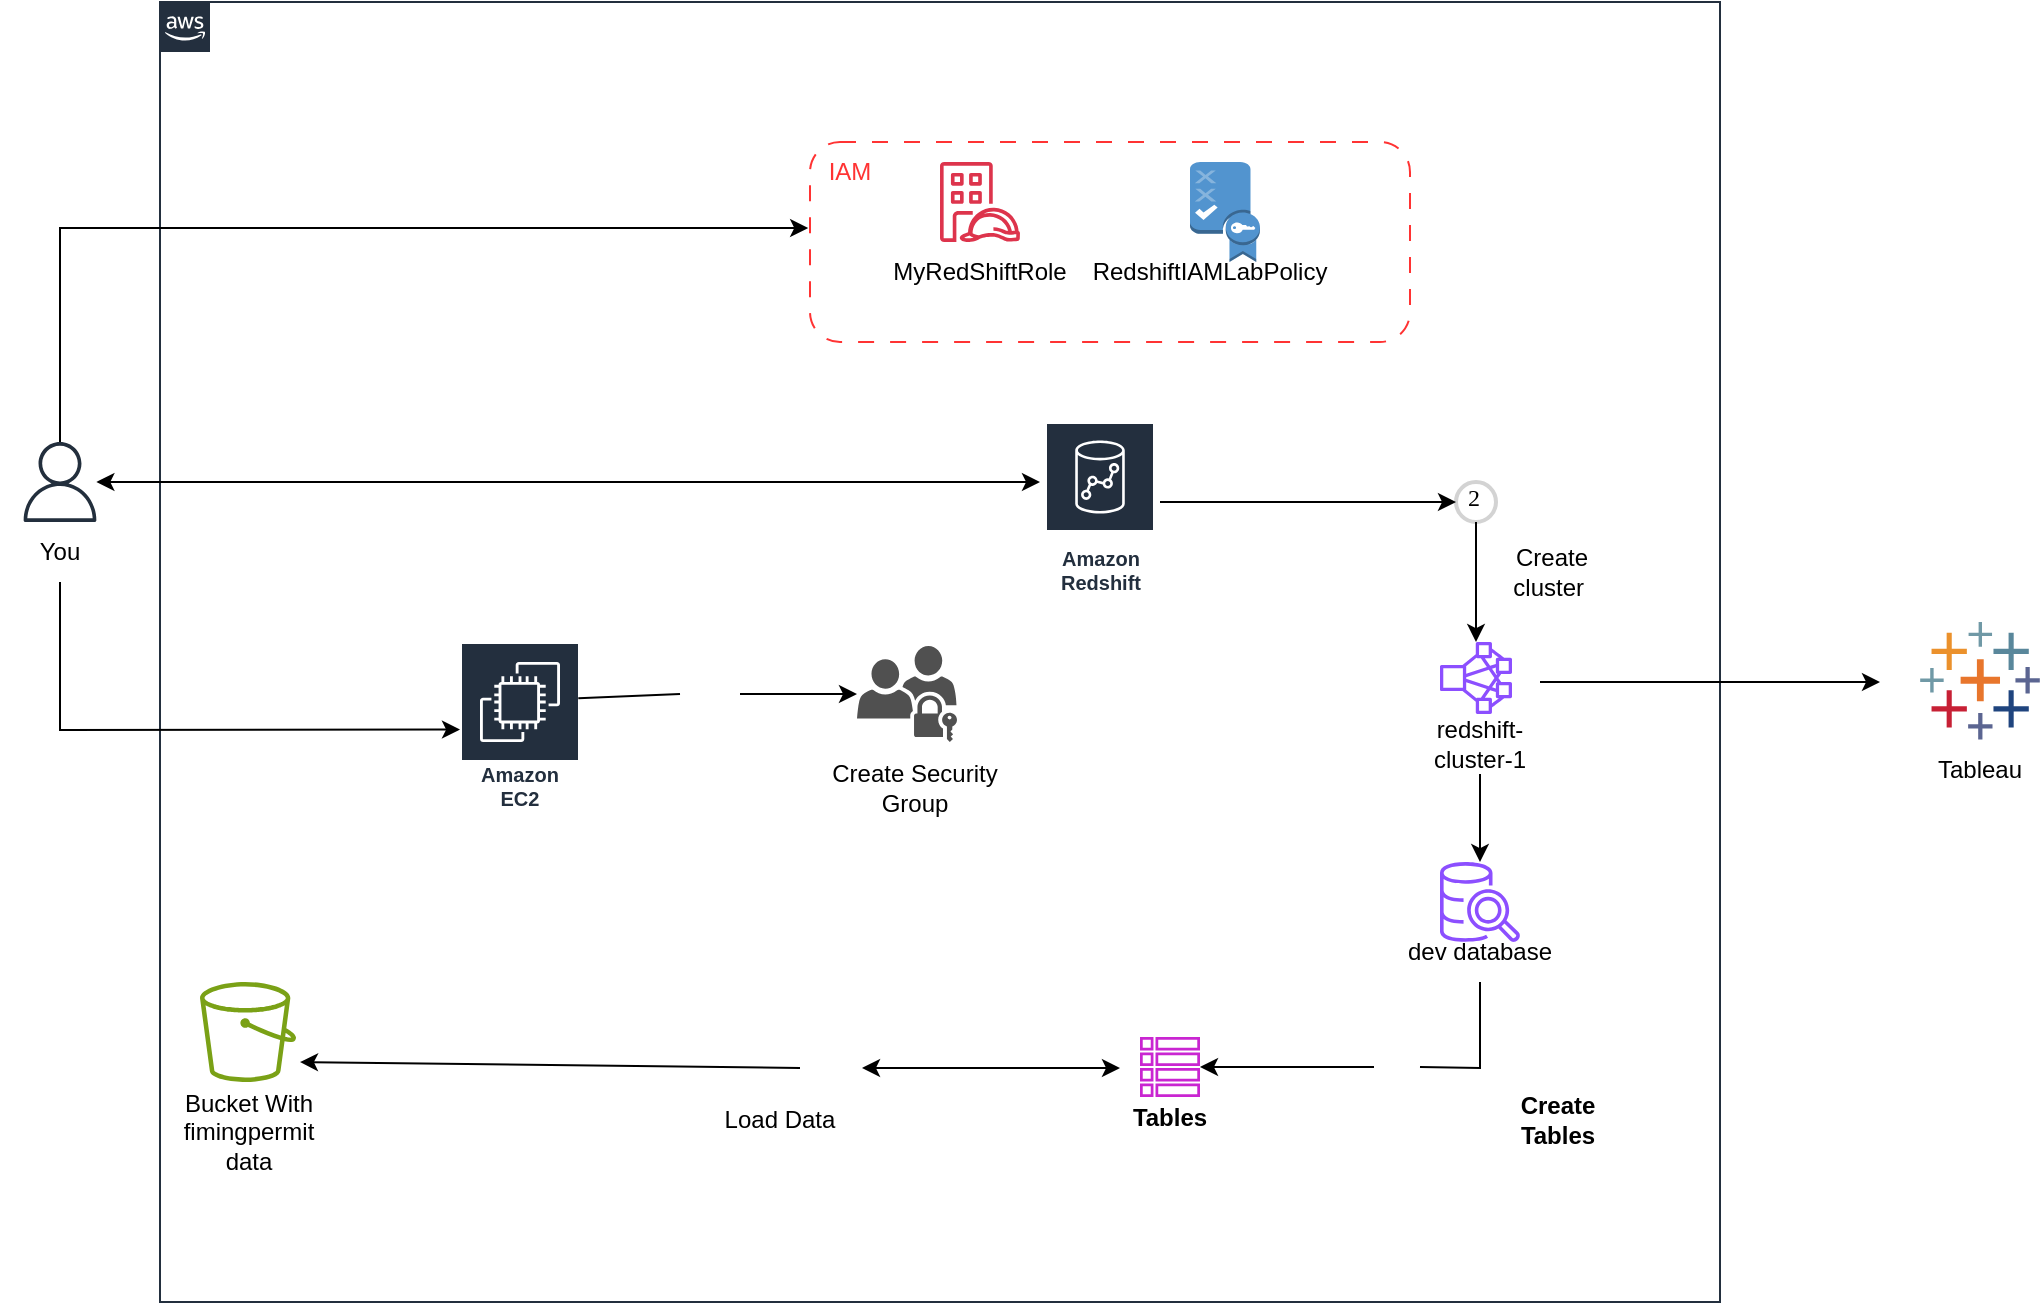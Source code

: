 <mxfile version="24.5.4" type="device">
  <diagram id="Ht1M8jgEwFfnCIfOTk4-" name="Page-1">
    <mxGraphModel dx="1158" dy="785" grid="1" gridSize="10" guides="1" tooltips="1" connect="1" arrows="1" fold="1" page="1" pageScale="1" pageWidth="1169" pageHeight="827" math="0" shadow="0">
      <root>
        <mxCell id="0" />
        <mxCell id="1" parent="0" />
        <mxCell id="UEzPUAAOIrF-is8g5C7q-74" value="" style="points=[[0,0],[0.25,0],[0.5,0],[0.75,0],[1,0],[1,0.25],[1,0.5],[1,0.75],[1,1],[0.75,1],[0.5,1],[0.25,1],[0,1],[0,0.75],[0,0.5],[0,0.25]];outlineConnect=0;gradientColor=none;html=1;whiteSpace=wrap;fontSize=12;fontStyle=0;shape=mxgraph.aws4.group;grIcon=mxgraph.aws4.group_aws_cloud_alt;strokeColor=#232F3E;fillColor=none;verticalAlign=top;align=left;spacingLeft=30;fontColor=#232F3E;dashed=0;labelBackgroundColor=#ffffff;container=1;pointerEvents=0;collapsible=0;recursiveResize=0;" parent="1" vertex="1">
          <mxGeometry x="110" y="100" width="780" height="650" as="geometry" />
        </mxCell>
        <mxCell id="F__c8lY7UyJYkzsv_LLx-3" value="" style="sketch=0;outlineConnect=0;fontColor=#232F3E;gradientColor=none;fillColor=#7AA116;strokeColor=none;dashed=0;verticalLabelPosition=bottom;verticalAlign=top;align=center;html=1;fontSize=12;fontStyle=0;aspect=fixed;pointerEvents=1;shape=mxgraph.aws4.bucket;" vertex="1" parent="UEzPUAAOIrF-is8g5C7q-74">
          <mxGeometry x="20" y="490" width="48.08" height="50" as="geometry" />
        </mxCell>
        <mxCell id="F__c8lY7UyJYkzsv_LLx-4" value="Bucket With fimingpermit data" style="text;html=1;align=center;verticalAlign=middle;whiteSpace=wrap;rounded=0;" vertex="1" parent="UEzPUAAOIrF-is8g5C7q-74">
          <mxGeometry x="11.54" y="550" width="65" height="30" as="geometry" />
        </mxCell>
        <mxCell id="F__c8lY7UyJYkzsv_LLx-5" value="Amazon Redshift" style="sketch=0;outlineConnect=0;fontColor=#232F3E;gradientColor=none;strokeColor=#ffffff;fillColor=#232F3E;dashed=0;verticalLabelPosition=middle;verticalAlign=bottom;align=center;html=1;whiteSpace=wrap;fontSize=10;fontStyle=1;spacing=3;shape=mxgraph.aws4.productIcon;prIcon=mxgraph.aws4.redshift;" vertex="1" parent="UEzPUAAOIrF-is8g5C7q-74">
          <mxGeometry x="442.5" y="210" width="55" height="90" as="geometry" />
        </mxCell>
        <mxCell id="F__c8lY7UyJYkzsv_LLx-9" value="" style="rounded=1;whiteSpace=wrap;html=1;dashed=1;dashPattern=8 8;strokeColor=#FF3333;fillColor=none;" vertex="1" parent="UEzPUAAOIrF-is8g5C7q-74">
          <mxGeometry x="325" y="70" width="300" height="100" as="geometry" />
        </mxCell>
        <mxCell id="F__c8lY7UyJYkzsv_LLx-10" value="&lt;font color=&quot;#ff3333&quot;&gt;IAM&lt;/font&gt;" style="text;html=1;align=center;verticalAlign=middle;whiteSpace=wrap;rounded=0;" vertex="1" parent="UEzPUAAOIrF-is8g5C7q-74">
          <mxGeometry x="310" y="70" width="70" height="30" as="geometry" />
        </mxCell>
        <mxCell id="F__c8lY7UyJYkzsv_LLx-11" value="" style="sketch=0;outlineConnect=0;fontColor=#232F3E;gradientColor=none;fillColor=#DD344C;strokeColor=none;dashed=0;verticalLabelPosition=bottom;verticalAlign=top;align=center;html=1;fontSize=12;fontStyle=0;aspect=fixed;pointerEvents=1;shape=mxgraph.aws4.identity_access_management_iam_roles_anywhere;" vertex="1" parent="UEzPUAAOIrF-is8g5C7q-74">
          <mxGeometry x="390" y="80" width="40" height="40" as="geometry" />
        </mxCell>
        <mxCell id="F__c8lY7UyJYkzsv_LLx-12" value="MyRedShiftRole" style="text;html=1;align=center;verticalAlign=middle;whiteSpace=wrap;rounded=0;" vertex="1" parent="UEzPUAAOIrF-is8g5C7q-74">
          <mxGeometry x="380" y="120" width="60" height="30" as="geometry" />
        </mxCell>
        <mxCell id="F__c8lY7UyJYkzsv_LLx-13" value="" style="outlineConnect=0;dashed=0;verticalLabelPosition=bottom;verticalAlign=top;align=center;html=1;shape=mxgraph.aws3.policy;fillColor=#5294CF;gradientColor=none;" vertex="1" parent="UEzPUAAOIrF-is8g5C7q-74">
          <mxGeometry x="515" y="80" width="35" height="50" as="geometry" />
        </mxCell>
        <mxCell id="F__c8lY7UyJYkzsv_LLx-14" value="RedshiftIAMLabPolicy" style="text;html=1;align=center;verticalAlign=middle;whiteSpace=wrap;rounded=0;" vertex="1" parent="UEzPUAAOIrF-is8g5C7q-74">
          <mxGeometry x="495" y="120" width="60" height="30" as="geometry" />
        </mxCell>
        <mxCell id="F__c8lY7UyJYkzsv_LLx-24" value="" style="sketch=0;outlineConnect=0;fontColor=#232F3E;gradientColor=none;fillColor=#8C4FFF;strokeColor=none;dashed=0;verticalLabelPosition=bottom;verticalAlign=top;align=center;html=1;fontSize=12;fontStyle=0;aspect=fixed;pointerEvents=1;shape=mxgraph.aws4.cluster;" vertex="1" parent="UEzPUAAOIrF-is8g5C7q-74">
          <mxGeometry x="640" y="320" width="36" height="36" as="geometry" />
        </mxCell>
        <mxCell id="F__c8lY7UyJYkzsv_LLx-25" value="Create cluster&amp;nbsp;" style="text;html=1;align=center;verticalAlign=middle;whiteSpace=wrap;rounded=0;" vertex="1" parent="UEzPUAAOIrF-is8g5C7q-74">
          <mxGeometry x="666" y="270" width="60" height="30" as="geometry" />
        </mxCell>
        <mxCell id="F__c8lY7UyJYkzsv_LLx-26" value="redshift-cluster-1" style="text;html=1;align=center;verticalAlign=middle;whiteSpace=wrap;rounded=0;" vertex="1" parent="UEzPUAAOIrF-is8g5C7q-74">
          <mxGeometry x="630" y="356" width="60" height="30" as="geometry" />
        </mxCell>
        <mxCell id="F__c8lY7UyJYkzsv_LLx-30" value="" style="sketch=0;outlineConnect=0;fontColor=#232F3E;gradientColor=none;fillColor=#8C4FFF;strokeColor=none;dashed=0;verticalLabelPosition=bottom;verticalAlign=top;align=center;html=1;fontSize=12;fontStyle=0;aspect=fixed;pointerEvents=1;shape=mxgraph.aws4.redshift_query_editor_v20_light;" vertex="1" parent="UEzPUAAOIrF-is8g5C7q-74">
          <mxGeometry x="640" y="430" width="40" height="40" as="geometry" />
        </mxCell>
        <mxCell id="F__c8lY7UyJYkzsv_LLx-31" value="&lt;div&gt;dev database&lt;/div&gt;" style="text;html=1;align=center;verticalAlign=middle;whiteSpace=wrap;rounded=0;" vertex="1" parent="UEzPUAAOIrF-is8g5C7q-74">
          <mxGeometry x="620" y="460" width="80" height="30" as="geometry" />
        </mxCell>
        <mxCell id="F__c8lY7UyJYkzsv_LLx-32" value="&lt;b&gt;Create Tables&lt;/b&gt;" style="text;html=1;align=center;verticalAlign=middle;whiteSpace=wrap;rounded=0;" vertex="1" parent="UEzPUAAOIrF-is8g5C7q-74">
          <mxGeometry x="669" y="544" width="60" height="30" as="geometry" />
        </mxCell>
        <mxCell id="F__c8lY7UyJYkzsv_LLx-33" value="" style="sketch=0;outlineConnect=0;fontColor=#232F3E;gradientColor=none;fillColor=#C925D1;strokeColor=none;dashed=0;verticalLabelPosition=bottom;verticalAlign=top;align=center;html=1;fontSize=12;fontStyle=0;aspect=fixed;pointerEvents=1;shape=mxgraph.aws4.table;" vertex="1" parent="UEzPUAAOIrF-is8g5C7q-74">
          <mxGeometry x="490" y="517.5" width="30" height="30" as="geometry" />
        </mxCell>
        <mxCell id="F__c8lY7UyJYkzsv_LLx-34" value="&lt;b&gt;Tables&lt;/b&gt;&lt;div&gt;&lt;b&gt;&lt;br&gt;&lt;/b&gt;&lt;/div&gt;" style="text;html=1;align=center;verticalAlign=middle;whiteSpace=wrap;rounded=0;" vertex="1" parent="UEzPUAAOIrF-is8g5C7q-74">
          <mxGeometry x="475" y="550" width="60" height="30" as="geometry" />
        </mxCell>
        <mxCell id="F__c8lY7UyJYkzsv_LLx-37" value="Load Data" style="text;html=1;align=center;verticalAlign=middle;whiteSpace=wrap;rounded=0;" vertex="1" parent="UEzPUAAOIrF-is8g5C7q-74">
          <mxGeometry x="280" y="544" width="60" height="30" as="geometry" />
        </mxCell>
        <mxCell id="F__c8lY7UyJYkzsv_LLx-42" value="Amazon EC2" style="sketch=0;outlineConnect=0;fontColor=#232F3E;gradientColor=none;strokeColor=#ffffff;fillColor=#232F3E;dashed=0;verticalLabelPosition=middle;verticalAlign=bottom;align=center;html=1;whiteSpace=wrap;fontSize=10;fontStyle=1;spacing=3;shape=mxgraph.aws4.productIcon;prIcon=mxgraph.aws4.ec2;" vertex="1" parent="UEzPUAAOIrF-is8g5C7q-74">
          <mxGeometry x="150" y="320" width="60" height="87.5" as="geometry" />
        </mxCell>
        <mxCell id="F__c8lY7UyJYkzsv_LLx-43" value="" style="sketch=0;pointerEvents=1;shadow=0;dashed=0;html=1;strokeColor=none;fillColor=#505050;labelPosition=center;verticalLabelPosition=bottom;verticalAlign=top;outlineConnect=0;align=center;shape=mxgraph.office.servers.universal_security_group;" vertex="1" parent="UEzPUAAOIrF-is8g5C7q-74">
          <mxGeometry x="348.5" y="322" width="50" height="48" as="geometry" />
        </mxCell>
        <mxCell id="F__c8lY7UyJYkzsv_LLx-45" value="Create Security Group" style="text;html=1;align=center;verticalAlign=middle;whiteSpace=wrap;rounded=0;" vertex="1" parent="UEzPUAAOIrF-is8g5C7q-74">
          <mxGeometry x="330" y="377.5" width="95" height="30" as="geometry" />
        </mxCell>
        <mxCell id="F__c8lY7UyJYkzsv_LLx-50" value="" style="shape=image;html=1;verticalAlign=top;verticalLabelPosition=bottom;labelBackgroundColor=#ffffff;imageAspect=0;aspect=fixed;image=https://cdn0.iconfinder.com/data/icons/phosphor-fill-vol-3/256/number-circle-one-fill-128.png" vertex="1" parent="UEzPUAAOIrF-is8g5C7q-74">
          <mxGeometry x="460" y="90" width="25" height="25" as="geometry" />
        </mxCell>
        <mxCell id="F__c8lY7UyJYkzsv_LLx-51" value="2" style="ellipse;whiteSpace=wrap;html=1;aspect=fixed;strokeWidth=2;fontFamily=Tahoma;spacingBottom=4;spacingRight=2;strokeColor=#d3d3d3;" vertex="1" parent="UEzPUAAOIrF-is8g5C7q-74">
          <mxGeometry x="648" y="240" width="20" height="20" as="geometry" />
        </mxCell>
        <mxCell id="F__c8lY7UyJYkzsv_LLx-52" value="" style="shape=image;html=1;verticalAlign=top;verticalLabelPosition=bottom;labelBackgroundColor=#ffffff;imageAspect=0;aspect=fixed;image=https://cdn0.iconfinder.com/data/icons/phosphor-fill-vol-3/256/number-circle-three-fill-128.png" vertex="1" parent="UEzPUAAOIrF-is8g5C7q-74">
          <mxGeometry x="260" y="331" width="30" height="30" as="geometry" />
        </mxCell>
        <mxCell id="F__c8lY7UyJYkzsv_LLx-55" value="" style="shape=image;html=1;verticalAlign=top;verticalLabelPosition=bottom;labelBackgroundColor=#ffffff;imageAspect=0;aspect=fixed;image=https://cdn0.iconfinder.com/data/icons/phosphor-regular-vol-3/256/number-circle-four-128.png" vertex="1" parent="UEzPUAAOIrF-is8g5C7q-74">
          <mxGeometry x="607" y="521" width="23" height="23" as="geometry" />
        </mxCell>
        <mxCell id="F__c8lY7UyJYkzsv_LLx-56" value="" style="shape=image;html=1;verticalAlign=top;verticalLabelPosition=bottom;labelBackgroundColor=#ffffff;imageAspect=0;aspect=fixed;image=https://cdn0.iconfinder.com/data/icons/phosphor-regular-vol-3/256/number-circle-five-128.png" vertex="1" parent="UEzPUAAOIrF-is8g5C7q-74">
          <mxGeometry x="320" y="517.5" width="31" height="31" as="geometry" />
        </mxCell>
        <mxCell id="F__c8lY7UyJYkzsv_LLx-65" value="" style="endArrow=classic;html=1;rounded=0;exitX=0.5;exitY=1;exitDx=0;exitDy=0;" edge="1" parent="UEzPUAAOIrF-is8g5C7q-74" source="F__c8lY7UyJYkzsv_LLx-26" target="F__c8lY7UyJYkzsv_LLx-30">
          <mxGeometry width="50" height="50" relative="1" as="geometry">
            <mxPoint x="660" y="420" as="sourcePoint" />
            <mxPoint x="710" y="370" as="targetPoint" />
          </mxGeometry>
        </mxCell>
        <mxCell id="F__c8lY7UyJYkzsv_LLx-66" value="" style="endArrow=classic;html=1;rounded=0;exitX=0.5;exitY=1;exitDx=0;exitDy=0;" edge="1" parent="UEzPUAAOIrF-is8g5C7q-74" source="F__c8lY7UyJYkzsv_LLx-51" target="F__c8lY7UyJYkzsv_LLx-24">
          <mxGeometry width="50" height="50" relative="1" as="geometry">
            <mxPoint x="550" y="420" as="sourcePoint" />
            <mxPoint x="600" y="370" as="targetPoint" />
          </mxGeometry>
        </mxCell>
        <mxCell id="F__c8lY7UyJYkzsv_LLx-71" value="" style="endArrow=classic;html=1;rounded=0;entryX=0;entryY=0.5;entryDx=0;entryDy=0;" edge="1" parent="UEzPUAAOIrF-is8g5C7q-74" target="F__c8lY7UyJYkzsv_LLx-51">
          <mxGeometry width="50" height="50" relative="1" as="geometry">
            <mxPoint x="500" y="250" as="sourcePoint" />
            <mxPoint x="560" y="220" as="targetPoint" />
          </mxGeometry>
        </mxCell>
        <mxCell id="F__c8lY7UyJYkzsv_LLx-74" value="" style="endArrow=none;html=1;rounded=0;entryX=0.5;entryY=1;entryDx=0;entryDy=0;exitX=1;exitY=0.5;exitDx=0;exitDy=0;" edge="1" parent="UEzPUAAOIrF-is8g5C7q-74" source="F__c8lY7UyJYkzsv_LLx-55" target="F__c8lY7UyJYkzsv_LLx-31">
          <mxGeometry width="50" height="50" relative="1" as="geometry">
            <mxPoint x="550" y="490" as="sourcePoint" />
            <mxPoint x="600" y="440" as="targetPoint" />
            <Array as="points">
              <mxPoint x="660" y="533" />
            </Array>
          </mxGeometry>
        </mxCell>
        <mxCell id="F__c8lY7UyJYkzsv_LLx-75" value="" style="endArrow=classic;html=1;rounded=0;exitX=0;exitY=0.5;exitDx=0;exitDy=0;" edge="1" parent="UEzPUAAOIrF-is8g5C7q-74" source="F__c8lY7UyJYkzsv_LLx-55" target="F__c8lY7UyJYkzsv_LLx-33">
          <mxGeometry width="50" height="50" relative="1" as="geometry">
            <mxPoint x="550" y="460" as="sourcePoint" />
            <mxPoint x="600" y="410" as="targetPoint" />
          </mxGeometry>
        </mxCell>
        <mxCell id="F__c8lY7UyJYkzsv_LLx-77" value="" style="endArrow=classic;startArrow=classic;html=1;rounded=0;exitX=1;exitY=0.5;exitDx=0;exitDy=0;" edge="1" parent="UEzPUAAOIrF-is8g5C7q-74" source="F__c8lY7UyJYkzsv_LLx-56">
          <mxGeometry width="50" height="50" relative="1" as="geometry">
            <mxPoint x="370" y="590" as="sourcePoint" />
            <mxPoint x="480" y="533" as="targetPoint" />
          </mxGeometry>
        </mxCell>
        <mxCell id="F__c8lY7UyJYkzsv_LLx-78" value="" style="endArrow=classic;html=1;rounded=0;exitX=0;exitY=0.5;exitDx=0;exitDy=0;" edge="1" parent="UEzPUAAOIrF-is8g5C7q-74" source="F__c8lY7UyJYkzsv_LLx-56">
          <mxGeometry width="50" height="50" relative="1" as="geometry">
            <mxPoint x="270" y="490" as="sourcePoint" />
            <mxPoint x="70" y="530" as="targetPoint" />
          </mxGeometry>
        </mxCell>
        <mxCell id="F__c8lY7UyJYkzsv_LLx-84" value="" style="endArrow=none;html=1;rounded=0;entryX=0;entryY=0.5;entryDx=0;entryDy=0;exitX=0.986;exitY=0.322;exitDx=0;exitDy=0;exitPerimeter=0;" edge="1" parent="UEzPUAAOIrF-is8g5C7q-74" source="F__c8lY7UyJYkzsv_LLx-42" target="F__c8lY7UyJYkzsv_LLx-52">
          <mxGeometry width="50" height="50" relative="1" as="geometry">
            <mxPoint x="210" y="350" as="sourcePoint" />
            <mxPoint x="250" y="360" as="targetPoint" />
          </mxGeometry>
        </mxCell>
        <mxCell id="F__c8lY7UyJYkzsv_LLx-85" value="" style="endArrow=classic;html=1;rounded=0;exitX=1;exitY=0.5;exitDx=0;exitDy=0;" edge="1" parent="UEzPUAAOIrF-is8g5C7q-74" source="F__c8lY7UyJYkzsv_LLx-52" target="F__c8lY7UyJYkzsv_LLx-43">
          <mxGeometry width="50" height="50" relative="1" as="geometry">
            <mxPoint x="380" y="360" as="sourcePoint" />
            <mxPoint x="430" y="310" as="targetPoint" />
          </mxGeometry>
        </mxCell>
        <mxCell id="F__c8lY7UyJYkzsv_LLx-46" value="" style="sketch=0;outlineConnect=0;fontColor=#232F3E;gradientColor=none;fillColor=#232F3D;strokeColor=none;dashed=0;verticalLabelPosition=bottom;verticalAlign=top;align=center;html=1;fontSize=12;fontStyle=0;aspect=fixed;pointerEvents=1;shape=mxgraph.aws4.user;" vertex="1" parent="1">
          <mxGeometry x="40" y="320" width="40" height="40" as="geometry" />
        </mxCell>
        <mxCell id="F__c8lY7UyJYkzsv_LLx-47" value="You" style="text;html=1;align=center;verticalAlign=middle;whiteSpace=wrap;rounded=0;" vertex="1" parent="1">
          <mxGeometry x="30" y="360.0" width="60" height="30" as="geometry" />
        </mxCell>
        <mxCell id="F__c8lY7UyJYkzsv_LLx-48" value="" style="verticalLabelPosition=bottom;aspect=fixed;html=1;shape=mxgraph.salesforce.analytics;" vertex="1" parent="1">
          <mxGeometry x="990" y="410" width="60" height="58.8" as="geometry" />
        </mxCell>
        <mxCell id="F__c8lY7UyJYkzsv_LLx-49" value="Tableau" style="text;html=1;align=center;verticalAlign=middle;whiteSpace=wrap;rounded=0;" vertex="1" parent="1">
          <mxGeometry x="990" y="468.8" width="60" height="30" as="geometry" />
        </mxCell>
        <mxCell id="F__c8lY7UyJYkzsv_LLx-59" style="edgeStyle=orthogonalEdgeStyle;rounded=0;orthogonalLoop=1;jettySize=auto;html=1;entryX=-0.003;entryY=0.43;entryDx=0;entryDy=0;entryPerimeter=0;" edge="1" parent="1" source="F__c8lY7UyJYkzsv_LLx-46" target="F__c8lY7UyJYkzsv_LLx-9">
          <mxGeometry relative="1" as="geometry">
            <Array as="points">
              <mxPoint x="60" y="213" />
            </Array>
          </mxGeometry>
        </mxCell>
        <mxCell id="F__c8lY7UyJYkzsv_LLx-62" value="" style="endArrow=classic;startArrow=classic;html=1;rounded=0;" edge="1" parent="1" source="F__c8lY7UyJYkzsv_LLx-46">
          <mxGeometry width="50" height="50" relative="1" as="geometry">
            <mxPoint x="420" y="450" as="sourcePoint" />
            <mxPoint x="550" y="340" as="targetPoint" />
          </mxGeometry>
        </mxCell>
        <mxCell id="F__c8lY7UyJYkzsv_LLx-79" value="" style="endArrow=classic;html=1;rounded=0;" edge="1" parent="1">
          <mxGeometry width="50" height="50" relative="1" as="geometry">
            <mxPoint x="800" y="440" as="sourcePoint" />
            <mxPoint x="970" y="440" as="targetPoint" />
            <Array as="points">
              <mxPoint x="850" y="440" />
            </Array>
          </mxGeometry>
        </mxCell>
        <mxCell id="F__c8lY7UyJYkzsv_LLx-83" value="" style="endArrow=classic;html=1;rounded=0;exitX=0.5;exitY=1;exitDx=0;exitDy=0;" edge="1" parent="1" source="F__c8lY7UyJYkzsv_LLx-47" target="F__c8lY7UyJYkzsv_LLx-42">
          <mxGeometry width="50" height="50" relative="1" as="geometry">
            <mxPoint x="150" y="414" as="sourcePoint" />
            <mxPoint x="60" y="520" as="targetPoint" />
            <Array as="points">
              <mxPoint x="60" y="464" />
            </Array>
          </mxGeometry>
        </mxCell>
      </root>
    </mxGraphModel>
  </diagram>
</mxfile>
